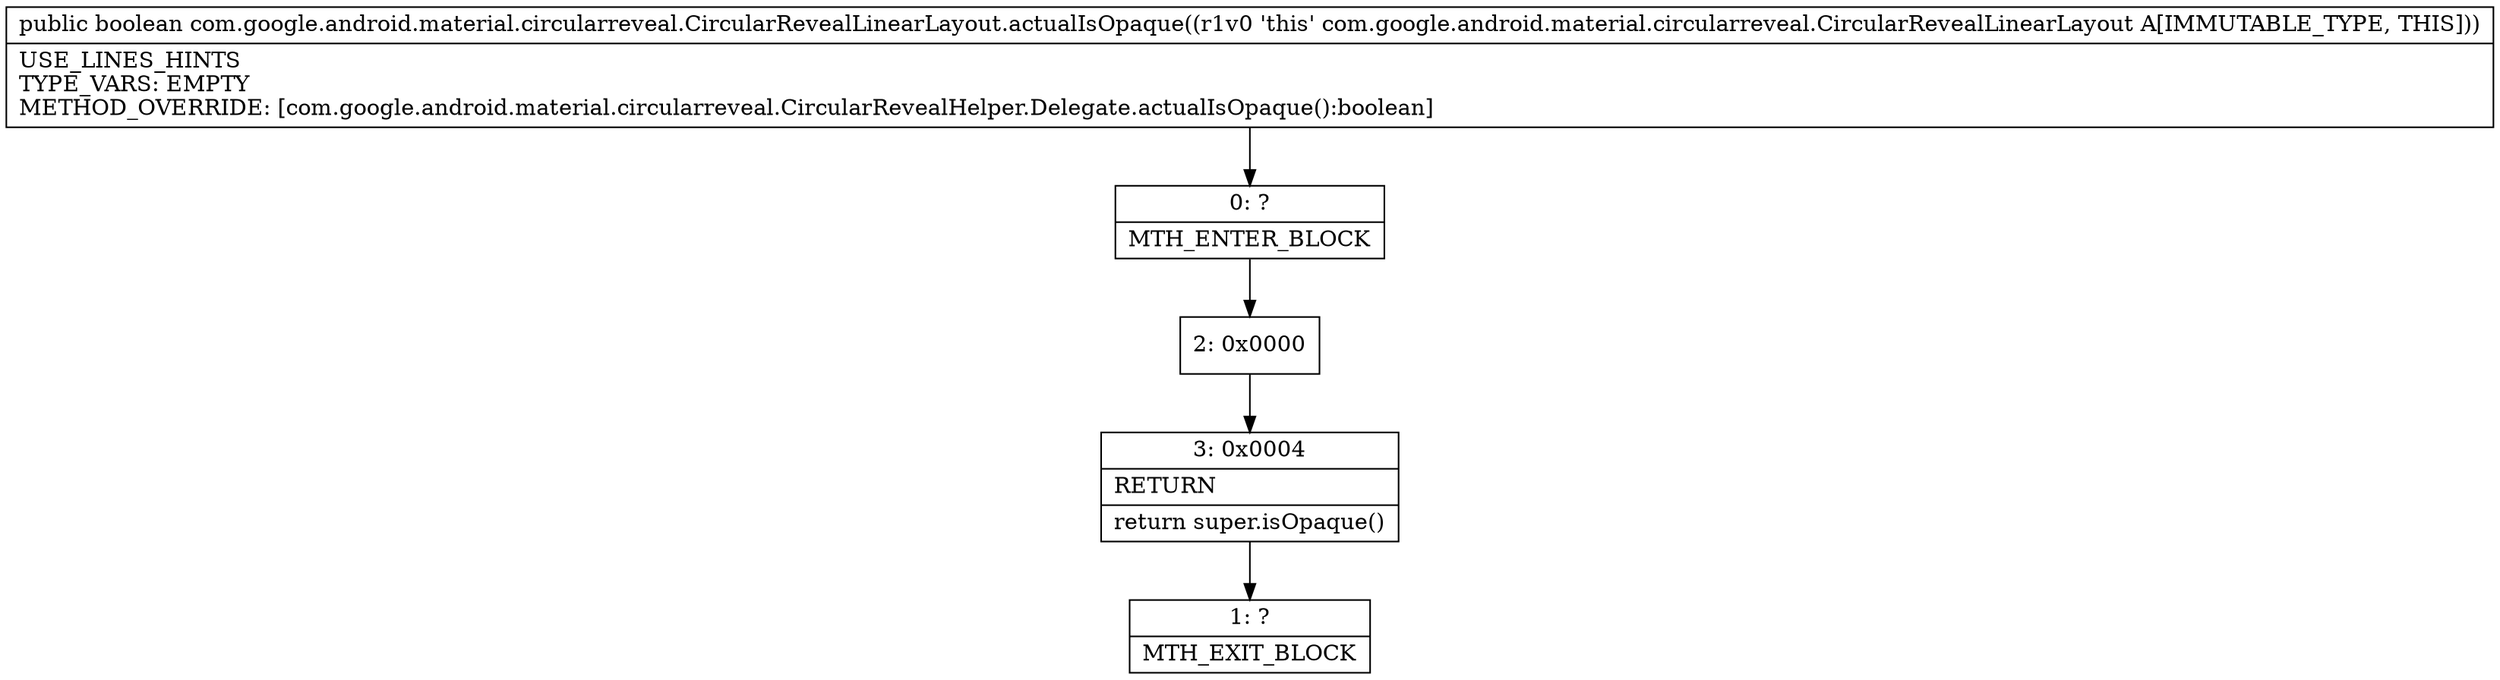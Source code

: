 digraph "CFG forcom.google.android.material.circularreveal.CircularRevealLinearLayout.actualIsOpaque()Z" {
Node_0 [shape=record,label="{0\:\ ?|MTH_ENTER_BLOCK\l}"];
Node_2 [shape=record,label="{2\:\ 0x0000}"];
Node_3 [shape=record,label="{3\:\ 0x0004|RETURN\l|return super.isOpaque()\l}"];
Node_1 [shape=record,label="{1\:\ ?|MTH_EXIT_BLOCK\l}"];
MethodNode[shape=record,label="{public boolean com.google.android.material.circularreveal.CircularRevealLinearLayout.actualIsOpaque((r1v0 'this' com.google.android.material.circularreveal.CircularRevealLinearLayout A[IMMUTABLE_TYPE, THIS]))  | USE_LINES_HINTS\lTYPE_VARS: EMPTY\lMETHOD_OVERRIDE: [com.google.android.material.circularreveal.CircularRevealHelper.Delegate.actualIsOpaque():boolean]\l}"];
MethodNode -> Node_0;Node_0 -> Node_2;
Node_2 -> Node_3;
Node_3 -> Node_1;
}

